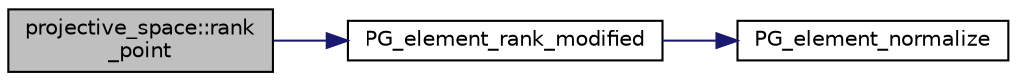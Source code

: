 digraph "projective_space::rank_point"
{
  edge [fontname="Helvetica",fontsize="10",labelfontname="Helvetica",labelfontsize="10"];
  node [fontname="Helvetica",fontsize="10",shape=record];
  rankdir="LR";
  Node3094 [label="projective_space::rank\l_point",height=0.2,width=0.4,color="black", fillcolor="grey75", style="filled", fontcolor="black"];
  Node3094 -> Node3095 [color="midnightblue",fontsize="10",style="solid",fontname="Helvetica"];
  Node3095 [label="PG_element_rank_modified",height=0.2,width=0.4,color="black", fillcolor="white", style="filled",URL="$d4/d67/geometry_8h.html#a9cd1a8bf5b88a038e33862f6c2c3dd36"];
  Node3095 -> Node3096 [color="midnightblue",fontsize="10",style="solid",fontname="Helvetica"];
  Node3096 [label="PG_element_normalize",height=0.2,width=0.4,color="black", fillcolor="white", style="filled",URL="$df/de4/projective_8_c.html#a5a4c3c1158bad6bab0d786c616bd0996"];
}
